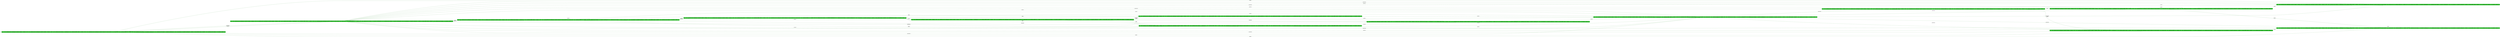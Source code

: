 digraph g {

	rankdir="LR"

	__invisible__[shape="point", color="forestgreen"]
	q256[label=<<b>q<sub>256</sub> = ¬(p0 = and(Status=on[1], AskChange=0, AskCof=0, MaxBal &gt;= (Balance + 50))), ¬(p1 = and(Status=on[1], AskChange=0, AskCof=0, MaxBal &gt;= (Balance + 100))), ¬(p10 = and(Status=on[1], Balance &gt; 0, AskChange=1)), (p2 = and(Status=off[0], CofLeft &gt; 0, MaxPot &gt;= Pot)), ¬(p3 = or(and(Status=on[1], AskChange=0, AskCof=0, Balance=0), Status=error[2])), ¬(p4 = Status=on[1]), ¬(p5 = and(Status=off[0], Pot &gt;= (MaxPot - 50))), ¬(p6 = and(Status=on[1], Balance &gt;= 50, AskCof=0, AskChange=0)), ¬(p7 = and(Status=on[1], Balance &gt; 0, AskCof=0, AskChange=0)), ¬(p8 = ∃(x).(and(and(x ∈ [1..MaxCof]), and(MaxCof &gt;= (CofLeft + x), Status=off[0], MaxCof &gt; CofLeft)))), ¬(p9 = and(Status=on[1], Balance &gt;= 50, AskCof=1, CofLeft &gt; 0))</b>>, shape="box", style="rounded, filled", fillcolor="limegreen", color="forestgreen", penwidth=3] // Initial
	q1728[label=<<b>q<sub>1728</sub> = (p0 = and(Status=on[1], AskChange=0, AskCof=0, MaxBal &gt;= (Balance + 50))), (p1 = and(Status=on[1], AskChange=0, AskCof=0, MaxBal &gt;= (Balance + 100))), ¬(p10 = and(Status=on[1], Balance &gt; 0, AskChange=1)), ¬(p2 = and(Status=off[0], CofLeft &gt; 0, MaxPot &gt;= Pot)), (p3 = or(and(Status=on[1], AskChange=0, AskCof=0, Balance=0), Status=error[2])), (p4 = Status=on[1]), ¬(p5 = and(Status=off[0], Pot &gt;= (MaxPot - 50))), ¬(p6 = and(Status=on[1], Balance &gt;= 50, AskCof=0, AskChange=0)), ¬(p7 = and(Status=on[1], Balance &gt; 0, AskCof=0, AskChange=0)), ¬(p8 = ∃(x).(and(and(x ∈ [1..MaxCof]), and(MaxCof &gt;= (CofLeft + x), Status=off[0], MaxCof &gt; CofLeft)))), ¬(p9 = and(Status=on[1], Balance &gt;= 50, AskCof=1, CofLeft &gt; 0))</b>>, shape="box", style="rounded, filled", fillcolor="limegreen", color="forestgreen"]
	q128[label=<<b>q<sub>128</sub> = ¬(p0 = and(Status=on[1], AskChange=0, AskCof=0, MaxBal &gt;= (Balance + 50))), ¬(p1 = and(Status=on[1], AskChange=0, AskCof=0, MaxBal &gt;= (Balance + 100))), ¬(p10 = and(Status=on[1], Balance &gt; 0, AskChange=1)), ¬(p2 = and(Status=off[0], CofLeft &gt; 0, MaxPot &gt;= Pot)), (p3 = or(and(Status=on[1], AskChange=0, AskCof=0, Balance=0), Status=error[2])), ¬(p4 = Status=on[1]), ¬(p5 = and(Status=off[0], Pot &gt;= (MaxPot - 50))), ¬(p6 = and(Status=on[1], Balance &gt;= 50, AskCof=0, AskChange=0)), ¬(p7 = and(Status=on[1], Balance &gt; 0, AskCof=0, AskChange=0)), ¬(p8 = ∃(x).(and(and(x ∈ [1..MaxCof]), and(MaxCof &gt;= (CofLeft + x), Status=off[0], MaxCof &gt; CofLeft)))), ¬(p9 = and(Status=on[1], Balance &gt;= 50, AskCof=1, CofLeft &gt; 0))</b>>, shape="box", style="rounded, filled", fillcolor="limegreen", color="forestgreen"]
	q4[label=<<b>q<sub>4</sub> = ¬(p0 = and(Status=on[1], AskChange=0, AskCof=0, MaxBal &gt;= (Balance + 50))), ¬(p1 = and(Status=on[1], AskChange=0, AskCof=0, MaxBal &gt;= (Balance + 100))), ¬(p10 = and(Status=on[1], Balance &gt; 0, AskChange=1)), ¬(p2 = and(Status=off[0], CofLeft &gt; 0, MaxPot &gt;= Pot)), ¬(p3 = or(and(Status=on[1], AskChange=0, AskCof=0, Balance=0), Status=error[2])), ¬(p4 = Status=on[1]), ¬(p5 = and(Status=off[0], Pot &gt;= (MaxPot - 50))), ¬(p6 = and(Status=on[1], Balance &gt;= 50, AskCof=0, AskChange=0)), ¬(p7 = and(Status=on[1], Balance &gt; 0, AskCof=0, AskChange=0)), (p8 = ∃(x).(and(and(x ∈ [1..MaxCof]), and(MaxCof &gt;= (CofLeft + x), Status=off[0], MaxCof &gt; CofLeft)))), ¬(p9 = and(Status=on[1], Balance &gt;= 50, AskCof=1, CofLeft &gt; 0))</b>>, shape="box", style="rounded, filled", fillcolor="limegreen", color="forestgreen"]
	q260[label=<<b>q<sub>260</sub> = ¬(p0 = and(Status=on[1], AskChange=0, AskCof=0, MaxBal &gt;= (Balance + 50))), ¬(p1 = and(Status=on[1], AskChange=0, AskCof=0, MaxBal &gt;= (Balance + 100))), ¬(p10 = and(Status=on[1], Balance &gt; 0, AskChange=1)), (p2 = and(Status=off[0], CofLeft &gt; 0, MaxPot &gt;= Pot)), ¬(p3 = or(and(Status=on[1], AskChange=0, AskCof=0, Balance=0), Status=error[2])), ¬(p4 = Status=on[1]), ¬(p5 = and(Status=off[0], Pot &gt;= (MaxPot - 50))), ¬(p6 = and(Status=on[1], Balance &gt;= 50, AskCof=0, AskChange=0)), ¬(p7 = and(Status=on[1], Balance &gt; 0, AskCof=0, AskChange=0)), (p8 = ∃(x).(and(and(x ∈ [1..MaxCof]), and(MaxCof &gt;= (CofLeft + x), Status=off[0], MaxCof &gt; CofLeft)))), ¬(p9 = and(Status=on[1], Balance &gt;= 50, AskCof=1, CofLeft &gt; 0))</b>>, shape="box", style="rounded, filled", fillcolor="limegreen", color="forestgreen"]
	q36[label=<<b>q<sub>36</sub> = ¬(p0 = and(Status=on[1], AskChange=0, AskCof=0, MaxBal &gt;= (Balance + 50))), ¬(p1 = and(Status=on[1], AskChange=0, AskCof=0, MaxBal &gt;= (Balance + 100))), ¬(p10 = and(Status=on[1], Balance &gt; 0, AskChange=1)), ¬(p2 = and(Status=off[0], CofLeft &gt; 0, MaxPot &gt;= Pot)), ¬(p3 = or(and(Status=on[1], AskChange=0, AskCof=0, Balance=0), Status=error[2])), ¬(p4 = Status=on[1]), (p5 = and(Status=off[0], Pot &gt;= (MaxPot - 50))), ¬(p6 = and(Status=on[1], Balance &gt;= 50, AskCof=0, AskChange=0)), ¬(p7 = and(Status=on[1], Balance &gt; 0, AskCof=0, AskChange=0)), (p8 = ∃(x).(and(and(x ∈ [1..MaxCof]), and(MaxCof &gt;= (CofLeft + x), Status=off[0], MaxCof &gt; CofLeft)))), ¬(p9 = and(Status=on[1], Balance &gt;= 50, AskCof=1, CofLeft &gt; 0))</b>>, shape="box", style="rounded, filled", fillcolor="limegreen", color="forestgreen"]
	q288[label=<<b>q<sub>288</sub> = ¬(p0 = and(Status=on[1], AskChange=0, AskCof=0, MaxBal &gt;= (Balance + 50))), ¬(p1 = and(Status=on[1], AskChange=0, AskCof=0, MaxBal &gt;= (Balance + 100))), ¬(p10 = and(Status=on[1], Balance &gt; 0, AskChange=1)), (p2 = and(Status=off[0], CofLeft &gt; 0, MaxPot &gt;= Pot)), ¬(p3 = or(and(Status=on[1], AskChange=0, AskCof=0, Balance=0), Status=error[2])), ¬(p4 = Status=on[1]), (p5 = and(Status=off[0], Pot &gt;= (MaxPot - 50))), ¬(p6 = and(Status=on[1], Balance &gt;= 50, AskCof=0, AskChange=0)), ¬(p7 = and(Status=on[1], Balance &gt; 0, AskCof=0, AskChange=0)), ¬(p8 = ∃(x).(and(and(x ∈ [1..MaxCof]), and(MaxCof &gt;= (CofLeft + x), Status=off[0], MaxCof &gt; CofLeft)))), ¬(p9 = and(Status=on[1], Balance &gt;= 50, AskCof=1, CofLeft &gt; 0))</b>>, shape="box", style="rounded, filled", fillcolor="limegreen", color="forestgreen"]
	q292[label=<<b>q<sub>292</sub> = ¬(p0 = and(Status=on[1], AskChange=0, AskCof=0, MaxBal &gt;= (Balance + 50))), ¬(p1 = and(Status=on[1], AskChange=0, AskCof=0, MaxBal &gt;= (Balance + 100))), ¬(p10 = and(Status=on[1], Balance &gt; 0, AskChange=1)), (p2 = and(Status=off[0], CofLeft &gt; 0, MaxPot &gt;= Pot)), ¬(p3 = or(and(Status=on[1], AskChange=0, AskCof=0, Balance=0), Status=error[2])), ¬(p4 = Status=on[1]), (p5 = and(Status=off[0], Pot &gt;= (MaxPot - 50))), ¬(p6 = and(Status=on[1], Balance &gt;= 50, AskCof=0, AskChange=0)), ¬(p7 = and(Status=on[1], Balance &gt; 0, AskCof=0, AskChange=0)), (p8 = ∃(x).(and(and(x ∈ [1..MaxCof]), and(MaxCof &gt;= (CofLeft + x), Status=off[0], MaxCof &gt; CofLeft)))), ¬(p9 = and(Status=on[1], Balance &gt;= 50, AskCof=1, CofLeft &gt; 0))</b>>, shape="box", style="rounded, filled", fillcolor="limegreen", color="forestgreen"]
	q1624[label=<<b>q<sub>1624</sub> = (p0 = and(Status=on[1], AskChange=0, AskCof=0, MaxBal &gt;= (Balance + 50))), (p1 = and(Status=on[1], AskChange=0, AskCof=0, MaxBal &gt;= (Balance + 100))), ¬(p10 = and(Status=on[1], Balance &gt; 0, AskChange=1)), ¬(p2 = and(Status=off[0], CofLeft &gt; 0, MaxPot &gt;= Pot)), ¬(p3 = or(and(Status=on[1], AskChange=0, AskCof=0, Balance=0), Status=error[2])), (p4 = Status=on[1]), ¬(p5 = and(Status=off[0], Pot &gt;= (MaxPot - 50))), (p6 = and(Status=on[1], Balance &gt;= 50, AskCof=0, AskChange=0)), (p7 = and(Status=on[1], Balance &gt; 0, AskCof=0, AskChange=0)), ¬(p8 = ∃(x).(and(and(x ∈ [1..MaxCof]), and(MaxCof &gt;= (CofLeft + x), Status=off[0], MaxCof &gt; CofLeft)))), ¬(p9 = and(Status=on[1], Balance &gt;= 50, AskCof=1, CofLeft &gt; 0))</b>>, shape="box", style="rounded, filled", fillcolor="limegreen", color="forestgreen"]
	q65[label=<<b>q<sub>65</sub> = ¬(p0 = and(Status=on[1], AskChange=0, AskCof=0, MaxBal &gt;= (Balance + 50))), ¬(p1 = and(Status=on[1], AskChange=0, AskCof=0, MaxBal &gt;= (Balance + 100))), (p10 = and(Status=on[1], Balance &gt; 0, AskChange=1)), ¬(p2 = and(Status=off[0], CofLeft &gt; 0, MaxPot &gt;= Pot)), ¬(p3 = or(and(Status=on[1], AskChange=0, AskCof=0, Balance=0), Status=error[2])), (p4 = Status=on[1]), ¬(p5 = and(Status=off[0], Pot &gt;= (MaxPot - 50))), ¬(p6 = and(Status=on[1], Balance &gt;= 50, AskCof=0, AskChange=0)), ¬(p7 = and(Status=on[1], Balance &gt; 0, AskCof=0, AskChange=0)), ¬(p8 = ∃(x).(and(and(x ∈ [1..MaxCof]), and(MaxCof &gt;= (CofLeft + x), Status=off[0], MaxCof &gt; CofLeft)))), ¬(p9 = and(Status=on[1], Balance &gt;= 50, AskCof=1, CofLeft &gt; 0))</b>>, shape="box", style="rounded, filled", fillcolor="limegreen", color="forestgreen"]
	q66[label=<<b>q<sub>66</sub> = ¬(p0 = and(Status=on[1], AskChange=0, AskCof=0, MaxBal &gt;= (Balance + 50))), ¬(p1 = and(Status=on[1], AskChange=0, AskCof=0, MaxBal &gt;= (Balance + 100))), ¬(p10 = and(Status=on[1], Balance &gt; 0, AskChange=1)), ¬(p2 = and(Status=off[0], CofLeft &gt; 0, MaxPot &gt;= Pot)), ¬(p3 = or(and(Status=on[1], AskChange=0, AskCof=0, Balance=0), Status=error[2])), (p4 = Status=on[1]), ¬(p5 = and(Status=off[0], Pot &gt;= (MaxPot - 50))), ¬(p6 = and(Status=on[1], Balance &gt;= 50, AskCof=0, AskChange=0)), ¬(p7 = and(Status=on[1], Balance &gt; 0, AskCof=0, AskChange=0)), ¬(p8 = ∃(x).(and(and(x ∈ [1..MaxCof]), and(MaxCof &gt;= (CofLeft + x), Status=off[0], MaxCof &gt; CofLeft)))), (p9 = and(Status=on[1], Balance &gt;= 50, AskCof=1, CofLeft &gt; 0))</b>>, shape="box", style="rounded, filled", fillcolor="limegreen", color="forestgreen"]
	q1112[label=<<b>q<sub>1112</sub> = (p0 = and(Status=on[1], AskChange=0, AskCof=0, MaxBal &gt;= (Balance + 50))), ¬(p1 = and(Status=on[1], AskChange=0, AskCof=0, MaxBal &gt;= (Balance + 100))), ¬(p10 = and(Status=on[1], Balance &gt; 0, AskChange=1)), ¬(p2 = and(Status=off[0], CofLeft &gt; 0, MaxPot &gt;= Pot)), ¬(p3 = or(and(Status=on[1], AskChange=0, AskCof=0, Balance=0), Status=error[2])), (p4 = Status=on[1]), ¬(p5 = and(Status=off[0], Pot &gt;= (MaxPot - 50))), (p6 = and(Status=on[1], Balance &gt;= 50, AskCof=0, AskChange=0)), (p7 = and(Status=on[1], Balance &gt; 0, AskCof=0, AskChange=0)), ¬(p8 = ∃(x).(and(and(x ∈ [1..MaxCof]), and(MaxCof &gt;= (CofLeft + x), Status=off[0], MaxCof &gt; CofLeft)))), ¬(p9 = and(Status=on[1], Balance &gt;= 50, AskCof=1, CofLeft &gt; 0))</b>>, shape="box", style="rounded, filled", fillcolor="limegreen", color="forestgreen"]
	q88[label=<<b>q<sub>88</sub> = ¬(p0 = and(Status=on[1], AskChange=0, AskCof=0, MaxBal &gt;= (Balance + 50))), ¬(p1 = and(Status=on[1], AskChange=0, AskCof=0, MaxBal &gt;= (Balance + 100))), ¬(p10 = and(Status=on[1], Balance &gt; 0, AskChange=1)), ¬(p2 = and(Status=off[0], CofLeft &gt; 0, MaxPot &gt;= Pot)), ¬(p3 = or(and(Status=on[1], AskChange=0, AskCof=0, Balance=0), Status=error[2])), (p4 = Status=on[1]), ¬(p5 = and(Status=off[0], Pot &gt;= (MaxPot - 50))), (p6 = and(Status=on[1], Balance &gt;= 50, AskCof=0, AskChange=0)), (p7 = and(Status=on[1], Balance &gt; 0, AskCof=0, AskChange=0)), ¬(p8 = ∃(x).(and(and(x ∈ [1..MaxCof]), and(MaxCof &gt;= (CofLeft + x), Status=off[0], MaxCof &gt; CofLeft)))), ¬(p9 = and(Status=on[1], Balance &gt;= 50, AskCof=1, CofLeft &gt; 0))</b>>, shape="box", style="rounded, filled", fillcolor="limegreen", color="forestgreen"]
	q64[label=<<b>q<sub>64</sub> = ¬(p0 = and(Status=on[1], AskChange=0, AskCof=0, MaxBal &gt;= (Balance + 50))), ¬(p1 = and(Status=on[1], AskChange=0, AskCof=0, MaxBal &gt;= (Balance + 100))), ¬(p10 = and(Status=on[1], Balance &gt; 0, AskChange=1)), ¬(p2 = and(Status=off[0], CofLeft &gt; 0, MaxPot &gt;= Pot)), ¬(p3 = or(and(Status=on[1], AskChange=0, AskCof=0, Balance=0), Status=error[2])), (p4 = Status=on[1]), ¬(p5 = and(Status=off[0], Pot &gt;= (MaxPot - 50))), ¬(p6 = and(Status=on[1], Balance &gt;= 50, AskCof=0, AskChange=0)), ¬(p7 = and(Status=on[1], Balance &gt; 0, AskCof=0, AskChange=0)), ¬(p8 = ∃(x).(and(and(x ∈ [1..MaxCof]), and(MaxCof &gt;= (CofLeft + x), Status=off[0], MaxCof &gt; CofLeft)))), ¬(p9 = and(Status=on[1], Balance &gt;= 50, AskCof=1, CofLeft &gt; 0))</b>>, shape="box", style="rounded, filled", fillcolor="limegreen", color="forestgreen"]

	__invisible__ -> q256[penwidth=3, color="forestgreen"]
	q256 -> q1728[label=<powerUp>, color="forestgreen"]
	q1728 -> q128[label=<autoOut>, color="forestgreen"]
	q128 -> q256[label=<powerDown>, color="forestgreen"]
	q128 -> q4[label=<powerDown>, color="forestgreen"]
	q4 -> q256[label=<addCof>, color="forestgreen"]
	q4 -> q260[label=<addCof>, color="forestgreen"]
	q260 -> q260[label=<addCof>, color="forestgreen"]
	q260 -> q256[label=<addCof>, color="forestgreen"]
	q260 -> q1728[label=<powerUp>, color="forestgreen"]
	q128 -> q36[label=<powerDown>, color="forestgreen"]
	q36 -> q288[label=<addCof>, color="forestgreen"]
	q288 -> q1728[label=<powerUp>, color="forestgreen"]
	q288 -> q256[label=<takePot>, color="forestgreen"]
	q36 -> q292[label=<addCof>, color="forestgreen"]
	q292 -> q292[label=<addCof>, color="forestgreen"]
	q292 -> q288[label=<addCof>, color="forestgreen"]
	q292 -> q1728[label=<powerUp>, color="forestgreen"]
	q292 -> q260[label=<takePot>, color="forestgreen"]
	q36 -> q4[label=<takePot>, color="forestgreen"]
	q128 -> q260[label=<powerDown>, color="forestgreen"]
	q128 -> q288[label=<powerDown>, color="forestgreen"]
	q128 -> q292[label=<powerDown>, color="forestgreen"]
	q1728 -> q1624[label=<insert100>, color="forestgreen"]
	q1624 -> q128[label=<autoOut>, color="forestgreen"]
	q1624 -> q65[label=<changeReq>, color="forestgreen"]
	q65 -> q128[label=<autoOut>, color="forestgreen"]
	q65 -> q1728[label=<backBalance>, color="forestgreen"]
	q1624 -> q66[label=<cofReq>, color="forestgreen"]
	q66 -> q128[label=<autoOut>, color="forestgreen"]
	q66 -> q65[label=<serveCof>, color="forestgreen"]
	q66 -> q128[label=<serveCof>, color="forestgreen"]
	q66 -> q1728[label=<serveCof>, color="forestgreen"]
	q1624 -> q1112[label=<insert100>, color="forestgreen"]
	q1112 -> q128[label=<autoOut>, color="forestgreen"]
	q1112 -> q65[label=<changeReq>, color="forestgreen"]
	q1112 -> q66[label=<cofReq>, color="forestgreen"]
	q1112 -> q88[label=<insert50>, color="forestgreen"]
	q88 -> q128[label=<autoOut>, color="forestgreen"]
	q88 -> q65[label=<changeReq>, color="forestgreen"]
	q88 -> q66[label=<cofReq>, color="forestgreen"]
	q88 -> q64[label=<cofReq>, color="forestgreen"]
	q64 -> q128[label=<autoOut>, color="forestgreen"]
	q1112 -> q64[label=<cofReq>, color="forestgreen"]
	q1624 -> q88[label=<insert100>, color="forestgreen"]
	q1624 -> q1624[label=<insert50>, color="forestgreen"]
	q1624 -> q1112[label=<insert50>, color="forestgreen"]
	q1624 -> q64[label=<cofReq>, color="forestgreen"]
	q1728 -> q1624[label=<insert50>, color="forestgreen"]
	q1728 -> q256[label=<powerDown>, color="forestgreen"]
	q1728 -> q4[label=<powerDown>, color="forestgreen"]
	q1728 -> q36[label=<powerDown>, color="forestgreen"]
	q1728 -> q260[label=<powerDown>, color="forestgreen"]
	q1728 -> q288[label=<powerDown>, color="forestgreen"]
	q1728 -> q292[label=<powerDown>, color="forestgreen"]

}
